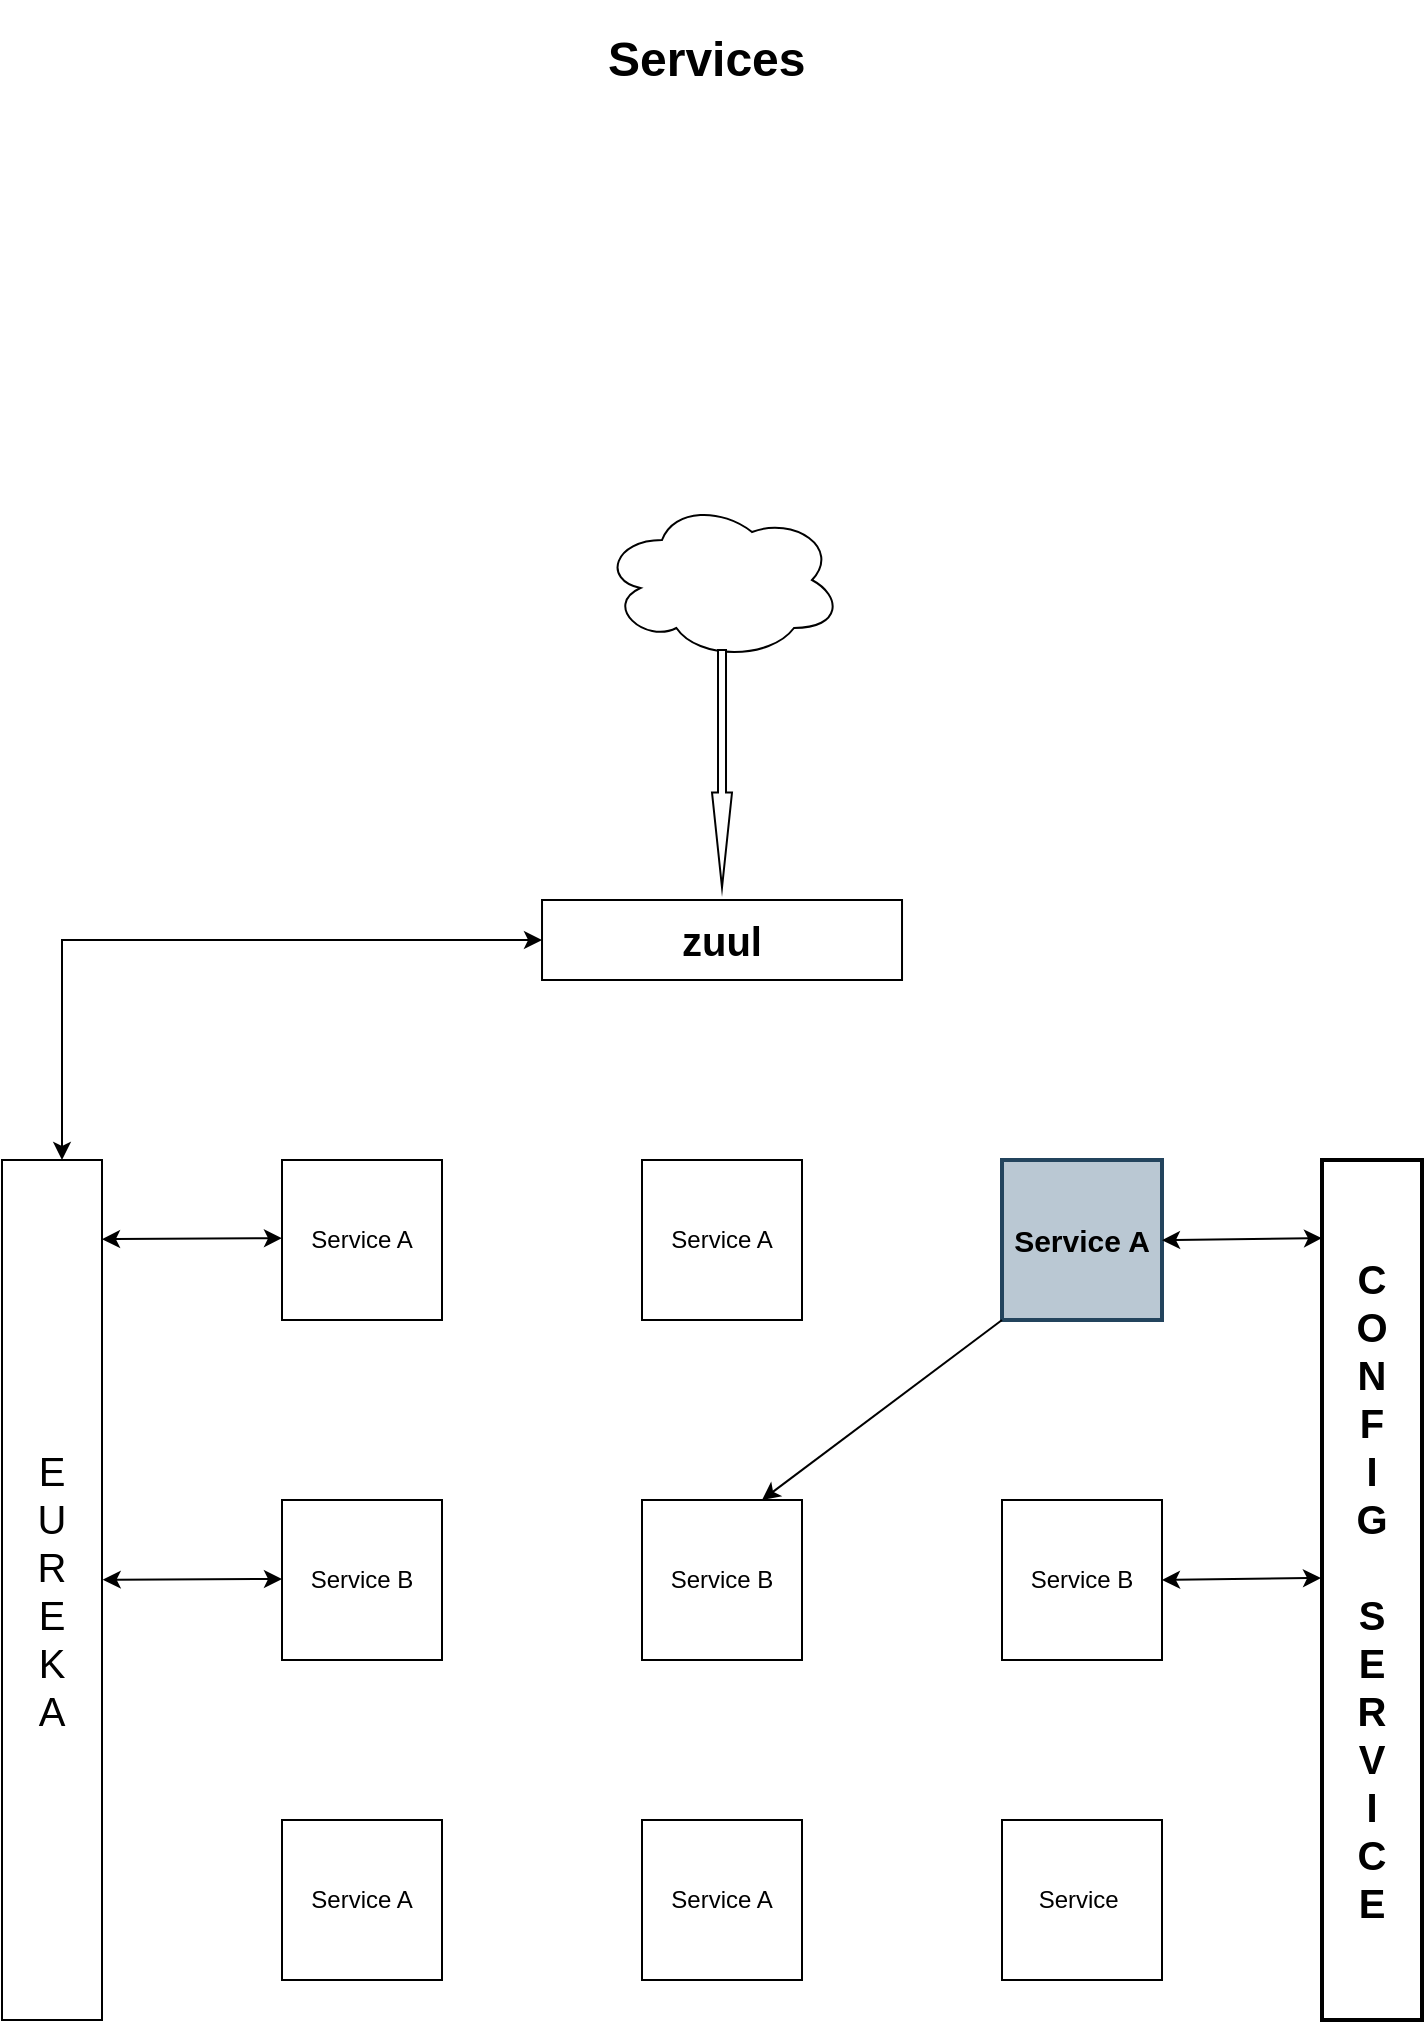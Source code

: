 <mxfile version="21.7.4" type="github">
  <diagram name="Page-1" id="FJ0Uge1J5Ejc2RVfcioo">
    <mxGraphModel dx="1290" dy="534" grid="1" gridSize="10" guides="1" tooltips="1" connect="1" arrows="1" fold="1" page="1" pageScale="1" pageWidth="1200" pageHeight="1600" background="none" math="0" shadow="0">
      <root>
        <mxCell id="0" />
        <mxCell id="1" parent="0" />
        <mxCell id="9L3Eex58Kygi_RTYH5CQ-2" value="&lt;font size=&quot;1&quot; style=&quot;&quot;&gt;&lt;b style=&quot;font-size: 20px;&quot;&gt;zuul&lt;/b&gt;&lt;/font&gt;" style="rounded=0;whiteSpace=wrap;html=1;labelBackgroundColor=none;" parent="1" vertex="1">
          <mxGeometry x="515.01" y="480" width="180" height="40" as="geometry" />
        </mxCell>
        <mxCell id="9L3Eex58Kygi_RTYH5CQ-3" value="&lt;span style=&quot;font-size: 20px;&quot;&gt;E&lt;br&gt;U&lt;br&gt;R&lt;br&gt;E&lt;br&gt;K&lt;br&gt;A&lt;br&gt;&lt;/span&gt;" style="rounded=0;whiteSpace=wrap;html=1;labelBackgroundColor=none;" parent="1" vertex="1">
          <mxGeometry x="245" y="610" width="50" height="430" as="geometry" />
        </mxCell>
        <mxCell id="9L3Eex58Kygi_RTYH5CQ-13" value="" style="endArrow=classic;startArrow=classic;html=1;rounded=0;entryX=0;entryY=0.5;entryDx=0;entryDy=0;labelBackgroundColor=none;fontColor=default;" parent="1" target="9L3Eex58Kygi_RTYH5CQ-2" edge="1">
          <mxGeometry width="50" height="50" relative="1" as="geometry">
            <mxPoint x="275" y="610" as="sourcePoint" />
            <mxPoint x="355" y="500" as="targetPoint" />
            <Array as="points">
              <mxPoint x="275" y="610" />
              <mxPoint x="275" y="500" />
            </Array>
          </mxGeometry>
        </mxCell>
        <mxCell id="9L3Eex58Kygi_RTYH5CQ-14" value="&lt;span style=&quot;font-size: 20px;&quot;&gt;&lt;b&gt;C&lt;br&gt;O&lt;br&gt;N&lt;br&gt;F&lt;br&gt;I&lt;br&gt;G&lt;br&gt;&lt;br&gt;S&lt;br&gt;E&lt;br&gt;R&lt;br&gt;V&lt;br&gt;I&lt;br&gt;C&lt;br&gt;E&lt;/b&gt;&lt;br&gt;&lt;/span&gt;" style="rounded=0;whiteSpace=wrap;html=1;labelBackgroundColor=none;strokeWidth=2;" parent="1" vertex="1">
          <mxGeometry x="905" y="610" width="50" height="430" as="geometry" />
        </mxCell>
        <mxCell id="9L3Eex58Kygi_RTYH5CQ-16" value="Service A" style="whiteSpace=wrap;html=1;aspect=fixed;rounded=0;labelBackgroundColor=none;" parent="1" vertex="1">
          <mxGeometry x="385" y="610" width="80" height="80" as="geometry" />
        </mxCell>
        <mxCell id="9L3Eex58Kygi_RTYH5CQ-18" value="Service A" style="whiteSpace=wrap;html=1;aspect=fixed;rounded=0;labelBackgroundColor=none;" parent="1" vertex="1">
          <mxGeometry x="565" y="610" width="80" height="80" as="geometry" />
        </mxCell>
        <mxCell id="9L3Eex58Kygi_RTYH5CQ-19" value="&lt;b&gt;&lt;font style=&quot;font-size: 15px;&quot;&gt;Service A&lt;/font&gt;&lt;/b&gt;" style="whiteSpace=wrap;html=1;aspect=fixed;rounded=0;labelBackgroundColor=none;strokeWidth=2;fillColor=#bac8d3;strokeColor=#23445d;" parent="1" vertex="1">
          <mxGeometry x="745" y="610" width="80" height="80" as="geometry" />
        </mxCell>
        <mxCell id="9L3Eex58Kygi_RTYH5CQ-20" value="Service B" style="whiteSpace=wrap;html=1;aspect=fixed;rounded=0;labelBackgroundColor=none;" parent="1" vertex="1">
          <mxGeometry x="385" y="780" width="80" height="80" as="geometry" />
        </mxCell>
        <mxCell id="9L3Eex58Kygi_RTYH5CQ-21" value="Service B" style="whiteSpace=wrap;html=1;aspect=fixed;rounded=0;labelBackgroundColor=none;" parent="1" vertex="1">
          <mxGeometry x="565" y="780" width="80" height="80" as="geometry" />
        </mxCell>
        <mxCell id="9L3Eex58Kygi_RTYH5CQ-22" value="Service B" style="whiteSpace=wrap;html=1;aspect=fixed;rounded=0;labelBackgroundColor=none;" parent="1" vertex="1">
          <mxGeometry x="745" y="780" width="80" height="80" as="geometry" />
        </mxCell>
        <mxCell id="9L3Eex58Kygi_RTYH5CQ-23" value="Service A" style="whiteSpace=wrap;html=1;aspect=fixed;rounded=0;labelBackgroundColor=none;" parent="1" vertex="1">
          <mxGeometry x="385" y="940" width="80" height="80" as="geometry" />
        </mxCell>
        <mxCell id="9L3Eex58Kygi_RTYH5CQ-24" value="Service A" style="whiteSpace=wrap;html=1;aspect=fixed;rounded=0;labelBackgroundColor=none;" parent="1" vertex="1">
          <mxGeometry x="565" y="940" width="80" height="80" as="geometry" />
        </mxCell>
        <mxCell id="9L3Eex58Kygi_RTYH5CQ-25" value="Service&amp;nbsp;" style="whiteSpace=wrap;html=1;aspect=fixed;rounded=0;labelBackgroundColor=none;" parent="1" vertex="1">
          <mxGeometry x="745" y="940" width="80" height="80" as="geometry" />
        </mxCell>
        <mxCell id="9L3Eex58Kygi_RTYH5CQ-29" value="" style="endArrow=classic;startArrow=classic;html=1;rounded=0;entryX=-0.01;entryY=0.486;entryDx=0;entryDy=0;entryPerimeter=0;labelBackgroundColor=none;fontColor=default;" parent="1" target="9L3Eex58Kygi_RTYH5CQ-14" edge="1">
          <mxGeometry width="50" height="50" relative="1" as="geometry">
            <mxPoint x="825" y="820" as="sourcePoint" />
            <mxPoint x="875" y="770" as="targetPoint" />
          </mxGeometry>
        </mxCell>
        <mxCell id="9L3Eex58Kygi_RTYH5CQ-30" value="" style="endArrow=classic;startArrow=classic;html=1;rounded=0;entryX=-0.01;entryY=0.486;entryDx=0;entryDy=0;entryPerimeter=0;exitX=1.007;exitY=0.488;exitDx=0;exitDy=0;exitPerimeter=0;labelBackgroundColor=none;fontColor=default;" parent="1" source="9L3Eex58Kygi_RTYH5CQ-3" edge="1">
          <mxGeometry width="50" height="50" relative="1" as="geometry">
            <mxPoint x="305" y="820.5" as="sourcePoint" />
            <mxPoint x="385" y="819.5" as="targetPoint" />
          </mxGeometry>
        </mxCell>
        <mxCell id="9L3Eex58Kygi_RTYH5CQ-31" value="" style="endArrow=classic;html=1;rounded=0;exitX=0;exitY=1;exitDx=0;exitDy=0;entryX=0.75;entryY=0;entryDx=0;entryDy=0;labelBackgroundColor=none;fontColor=default;" parent="1" source="9L3Eex58Kygi_RTYH5CQ-19" target="9L3Eex58Kygi_RTYH5CQ-21" edge="1">
          <mxGeometry width="50" height="50" relative="1" as="geometry">
            <mxPoint x="665" y="770" as="sourcePoint" />
            <mxPoint x="715" y="720" as="targetPoint" />
          </mxGeometry>
        </mxCell>
        <mxCell id="9L3Eex58Kygi_RTYH5CQ-32" value="" style="endArrow=classic;startArrow=classic;html=1;rounded=0;entryX=-0.01;entryY=0.486;entryDx=0;entryDy=0;entryPerimeter=0;labelBackgroundColor=none;fontColor=default;" parent="1" edge="1">
          <mxGeometry width="50" height="50" relative="1" as="geometry">
            <mxPoint x="825" y="650.09" as="sourcePoint" />
            <mxPoint x="905" y="649.09" as="targetPoint" />
          </mxGeometry>
        </mxCell>
        <mxCell id="9L3Eex58Kygi_RTYH5CQ-33" value="" style="endArrow=classic;startArrow=classic;html=1;rounded=0;entryX=-0.01;entryY=0.486;entryDx=0;entryDy=0;entryPerimeter=0;exitX=1.007;exitY=0.488;exitDx=0;exitDy=0;exitPerimeter=0;labelBackgroundColor=none;fontColor=default;" parent="1" edge="1">
          <mxGeometry width="50" height="50" relative="1" as="geometry">
            <mxPoint x="295" y="649.59" as="sourcePoint" />
            <mxPoint x="385" y="649.09" as="targetPoint" />
          </mxGeometry>
        </mxCell>
        <mxCell id="9L3Eex58Kygi_RTYH5CQ-34" value="" style="ellipse;shape=cloud;whiteSpace=wrap;html=1;rounded=0;labelBackgroundColor=none;" parent="1" vertex="1">
          <mxGeometry x="545" y="280" width="120" height="80" as="geometry" />
        </mxCell>
        <mxCell id="9L3Eex58Kygi_RTYH5CQ-37" value="" style="shape=singleArrow;whiteSpace=wrap;html=1;arrowWidth=0.4;arrowSize=0.4;rotation=90;rounded=0;labelBackgroundColor=none;" parent="1" vertex="1">
          <mxGeometry x="545.63" y="409.38" width="118.75" height="10" as="geometry" />
        </mxCell>
        <mxCell id="VuWIRjLc-qSiB96BsqGt-7" value="&lt;h1&gt;Services&lt;/h1&gt;" style="text;html=1;strokeColor=none;fillColor=none;spacing=5;spacingTop=-20;whiteSpace=wrap;overflow=hidden;rounded=0;" parent="1" vertex="1">
          <mxGeometry x="543" y="40" width="115" height="50" as="geometry" />
        </mxCell>
      </root>
    </mxGraphModel>
  </diagram>
</mxfile>
